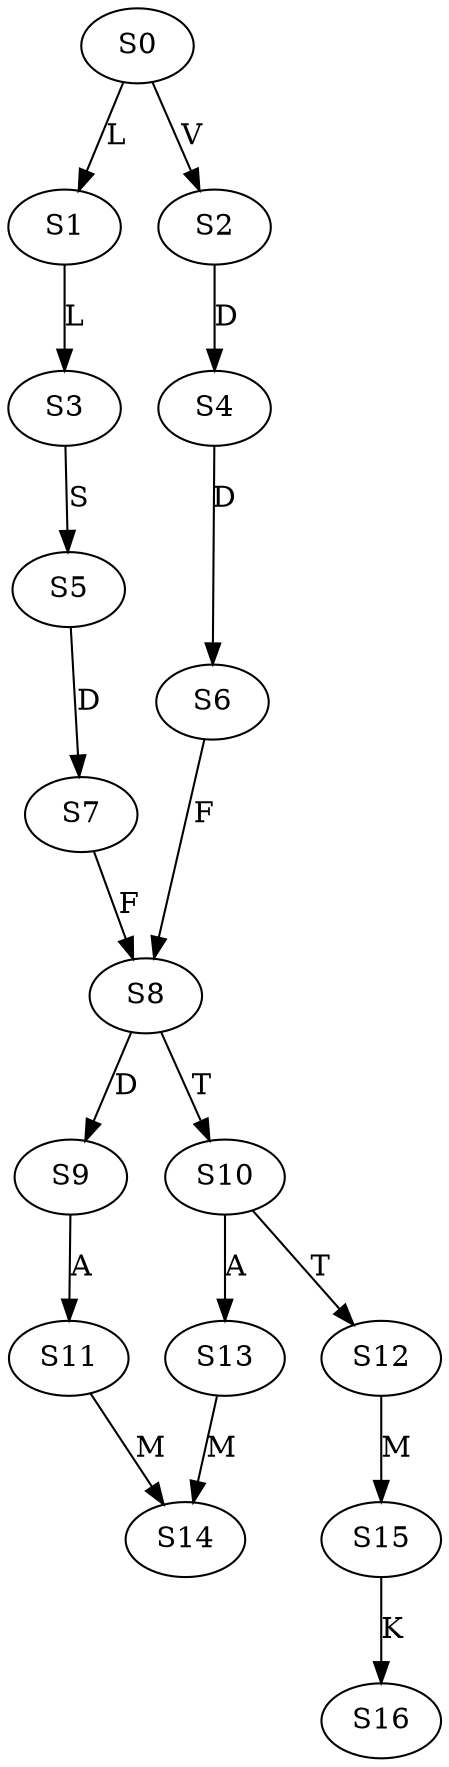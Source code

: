 strict digraph  {
	S0 -> S1 [ label = L ];
	S0 -> S2 [ label = V ];
	S1 -> S3 [ label = L ];
	S2 -> S4 [ label = D ];
	S3 -> S5 [ label = S ];
	S4 -> S6 [ label = D ];
	S5 -> S7 [ label = D ];
	S6 -> S8 [ label = F ];
	S7 -> S8 [ label = F ];
	S8 -> S9 [ label = D ];
	S8 -> S10 [ label = T ];
	S9 -> S11 [ label = A ];
	S10 -> S12 [ label = T ];
	S10 -> S13 [ label = A ];
	S11 -> S14 [ label = M ];
	S12 -> S15 [ label = M ];
	S13 -> S14 [ label = M ];
	S15 -> S16 [ label = K ];
}

